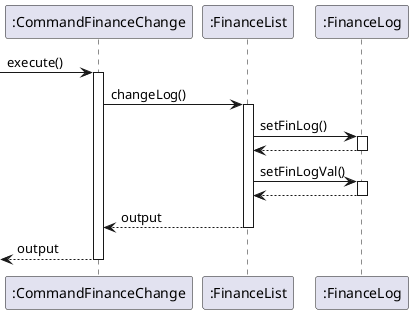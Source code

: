 @startuml
participant ":CommandFinanceChange" as CommandFinanceChange
participant ":FinanceList" as FinanceList
participant ":FinanceLog" as FinanceLog
->CommandFinanceChange:execute()
activate CommandFinanceChange
CommandFinanceChange -> FinanceList : changeLog()
activate FinanceList
FinanceList -> FinanceLog: setFinLog()
activate FinanceLog
return
FinanceList -> FinanceLog:setFinLogVal()
activate FinanceLog
return
return output
return output
@enduml